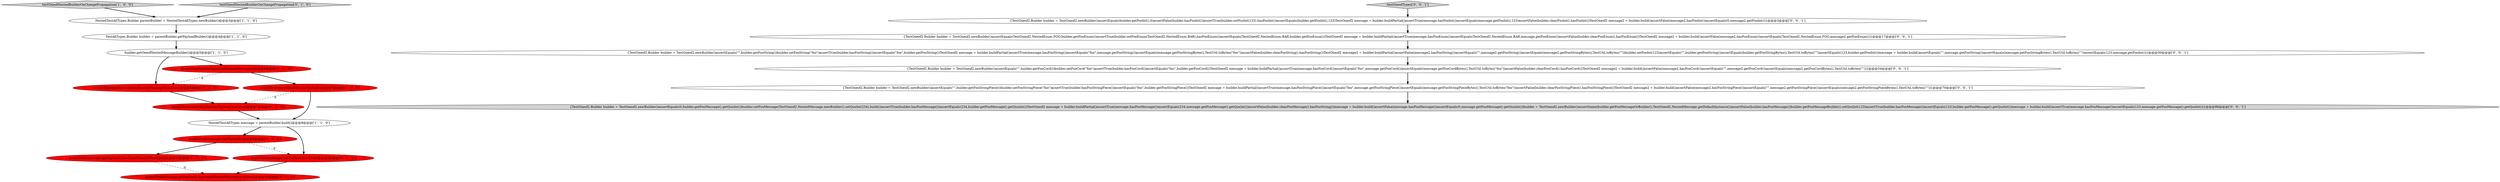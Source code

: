 digraph {
3 [style = filled, label = "assertTrue(parentBuilder.hasPayload())@@@7@@@['1', '0', '0']", fillcolor = red, shape = ellipse image = "AAA1AAABBB1BBB"];
16 [style = filled, label = "{TestOneof2.Builder builder = TestOneof2.newBuilder()assertEquals(0,builder.getFooMessage().getQuxInt())builder.setFooMessage(TestOneof2.NestedMessage.newBuilder().setQuxInt(234).build())assertTrue(builder.hasFooMessage())assertEquals(234,builder.getFooMessage().getQuxInt())TestOneof2 message = builder.buildPartial()assertTrue(message.hasFooMessage())assertEquals(234,message.getFooMessage().getQuxInt())assertFalse(builder.clearFooMessage().hasFooString())message = builder.build()assertFalse(message.hasFooMessage())assertEquals(0,message.getFooMessage().getQuxInt())builder = TestOneof2.newBuilder()assertSame(builder.getFooMessageOrBuilder(),TestOneof2.NestedMessage.getDefaultInstance())assertFalse(builder.hasFooMessage())builder.getFooMessageBuilder().setQuxInt(123)assertTrue(builder.hasFooMessage())assertEquals(123,builder.getFooMessage().getQuxInt())message = builder.build()assertTrue(message.hasFooMessage())assertEquals(123,message.getFooMessage().getQuxInt())}@@@86@@@['0', '0', '1']", fillcolor = lightgray, shape = ellipse image = "AAA0AAABBB3BBB"];
18 [style = filled, label = "{TestOneof2.Builder builder = TestOneof2.newBuilder()assertEquals(\"\",builder.getFooStringPiece())builder.setFooStringPiece(\"foo\")assertTrue(builder.hasFooStringPiece())assertEquals(\"foo\",builder.getFooStringPiece())TestOneof2 message = builder.buildPartial()assertTrue(message.hasFooStringPiece())assertEquals(\"foo\",message.getFooStringPiece())assertEquals(message.getFooStringPieceBytes(),TestUtil.toBytes(\"foo\"))assertFalse(builder.clearFooStringPiece().hasFooStringPiece())TestOneof2 message2 = builder.build()assertFalse(message2.hasFooStringPiece())assertEquals(\"\",message2.getFooStringPiece())assertEquals(message2.getFooStringPieceBytes(),TestUtil.toBytes(\"\"))}@@@70@@@['0', '0', '1']", fillcolor = white, shape = ellipse image = "AAA0AAABBB3BBB"];
10 [style = filled, label = "assertThat(builder.hasOneofNestedMessage()).isTrue()@@@6@@@['0', '1', '0']", fillcolor = red, shape = ellipse image = "AAA1AAABBB2BBB"];
1 [style = filled, label = "NestedTestAllTypes message = parentBuilder.build()@@@8@@@['1', '1', '0']", fillcolor = white, shape = ellipse image = "AAA0AAABBB1BBB"];
0 [style = filled, label = "assertTrue(message.hasPayload())@@@9@@@['1', '0', '0']", fillcolor = red, shape = ellipse image = "AAA1AAABBB1BBB"];
8 [style = filled, label = "assertTrue(builder.hasOneofNestedMessage())@@@6@@@['1', '0', '0']", fillcolor = red, shape = ellipse image = "AAA1AAABBB1BBB"];
2 [style = filled, label = "assertTrue(message.getPayload().hasOneofNestedMessage())@@@10@@@['1', '0', '0']", fillcolor = red, shape = ellipse image = "AAA1AAABBB1BBB"];
7 [style = filled, label = "builder.getOneofNestedMessageBuilder()@@@5@@@['1', '1', '0']", fillcolor = white, shape = ellipse image = "AAA0AAABBB1BBB"];
14 [style = filled, label = "{TestOneof2.Builder builder = TestOneof2.newBuilder()assertEquals(TestOneof2.NestedEnum.FOO,builder.getFooEnum())assertTrue(builder.setFooEnum(TestOneof2.NestedEnum.BAR).hasFooEnum())assertEquals(TestOneof2.NestedEnum.BAR,builder.getFooEnum())TestOneof2 message = builder.buildPartial()assertTrue(message.hasFooEnum())assertEquals(TestOneof2.NestedEnum.BAR,message.getFooEnum())assertFalse(builder.clearFooEnum().hasFooEnum())TestOneof2 message2 = builder.build()assertFalse(message2.hasFooEnum())assertEquals(TestOneof2.NestedEnum.FOO,message2.getFooEnum())}@@@17@@@['0', '0', '1']", fillcolor = white, shape = ellipse image = "AAA0AAABBB3BBB"];
6 [style = filled, label = "testOneofNestedBuilderOnChangePropagation['1', '0', '0']", fillcolor = lightgray, shape = diamond image = "AAA0AAABBB1BBB"];
15 [style = filled, label = "{TestOneof2.Builder builder = TestOneof2.newBuilder()assertEquals(\"\",builder.getFooString())builder.setFooString(\"foo\")assertTrue(builder.hasFooString())assertEquals(\"foo\",builder.getFooString())TestOneof2 message = builder.buildPartial()assertTrue(message.hasFooString())assertEquals(\"foo\",message.getFooString())assertEquals(message.getFooStringBytes(),TestUtil.toBytes(\"foo\"))assertFalse(builder.clearFooString().hasFooString())TestOneof2 message2 = builder.buildPartial()assertFalse(message2.hasFooString())assertEquals(\"\",message2.getFooString())assertEquals(message2.getFooStringBytes(),TestUtil.toBytes(\"\"))builder.setFooInt(123)assertEquals(\"\",builder.getFooString())assertEquals(builder.getFooStringBytes(),TestUtil.toBytes(\"\"))assertEquals(123,builder.getFooInt())message = builder.build()assertEquals(\"\",message.getFooString())assertEquals(message.getFooStringBytes(),TestUtil.toBytes(\"\"))assertEquals(123,message.getFooInt())}@@@30@@@['0', '0', '1']", fillcolor = white, shape = ellipse image = "AAA0AAABBB3BBB"];
17 [style = filled, label = "testOneofTypes['0', '0', '1']", fillcolor = lightgray, shape = diamond image = "AAA0AAABBB3BBB"];
5 [style = filled, label = "TestAllTypes.Builder builder = parentBuilder.getPayloadBuilder()@@@4@@@['1', '1', '0']", fillcolor = white, shape = ellipse image = "AAA0AAABBB1BBB"];
4 [style = filled, label = "NestedTestAllTypes.Builder parentBuilder = NestedTestAllTypes.newBuilder()@@@3@@@['1', '1', '0']", fillcolor = white, shape = ellipse image = "AAA0AAABBB1BBB"];
11 [style = filled, label = "assertThat(message.hasPayload()).isTrue()@@@9@@@['0', '1', '0']", fillcolor = red, shape = ellipse image = "AAA1AAABBB2BBB"];
12 [style = filled, label = "assertThat(message.getPayload().hasOneofNestedMessage()).isTrue()@@@10@@@['0', '1', '0']", fillcolor = red, shape = ellipse image = "AAA1AAABBB2BBB"];
19 [style = filled, label = "{TestOneof2.Builder builder = TestOneof2.newBuilder()assertEquals(builder.getFooInt(),0)assertFalse(builder.hasFooInt())assertTrue(builder.setFooInt(123).hasFooInt())assertEquals(builder.getFooInt(),123)TestOneof2 message = builder.buildPartial()assertTrue(message.hasFooInt())assertEquals(message.getFooInt(),123)assertFalse(builder.clearFooInt().hasFooInt())TestOneof2 message2 = builder.build()assertFalse(message2.hasFooInt())assertEquals(0,message2.getFooInt())}@@@3@@@['0', '0', '1']", fillcolor = white, shape = ellipse image = "AAA0AAABBB3BBB"];
20 [style = filled, label = "{TestOneof2.Builder builder = TestOneof2.newBuilder()assertEquals(\"\",builder.getFooCord())builder.setFooCord(\"foo\")assertTrue(builder.hasFooCord())assertEquals(\"foo\",builder.getFooCord())TestOneof2 message = builder.buildPartial()assertTrue(message.hasFooCord())assertEquals(\"foo\",message.getFooCord())assertEquals(message.getFooCordBytes(),TestUtil.toBytes(\"foo\"))assertFalse(builder.clearFooCord().hasFooCord())TestOneof2 message2 = builder.build()assertFalse(message2.hasFooCord())assertEquals(\"\",message2.getFooCord())assertEquals(message2.getFooCordBytes(),TestUtil.toBytes(\"\"))}@@@54@@@['0', '0', '1']", fillcolor = white, shape = ellipse image = "AAA0AAABBB3BBB"];
9 [style = filled, label = "testOneofNestedBuilderOnChangePropagation['0', '1', '0']", fillcolor = lightgray, shape = diamond image = "AAA0AAABBB2BBB"];
13 [style = filled, label = "assertThat(parentBuilder.hasPayload()).isTrue()@@@7@@@['0', '1', '0']", fillcolor = red, shape = ellipse image = "AAA1AAABBB2BBB"];
8->10 [style = dashed, label="0"];
3->1 [style = bold, label=""];
7->10 [style = bold, label=""];
9->4 [style = bold, label=""];
0->2 [style = bold, label=""];
8->3 [style = bold, label=""];
11->12 [style = bold, label=""];
0->11 [style = dashed, label="0"];
1->0 [style = bold, label=""];
7->8 [style = bold, label=""];
3->13 [style = dashed, label="0"];
17->19 [style = bold, label=""];
13->1 [style = bold, label=""];
1->11 [style = bold, label=""];
20->18 [style = bold, label=""];
6->4 [style = bold, label=""];
2->12 [style = dashed, label="0"];
19->14 [style = bold, label=""];
10->13 [style = bold, label=""];
15->20 [style = bold, label=""];
5->7 [style = bold, label=""];
14->15 [style = bold, label=""];
4->5 [style = bold, label=""];
18->16 [style = bold, label=""];
}
